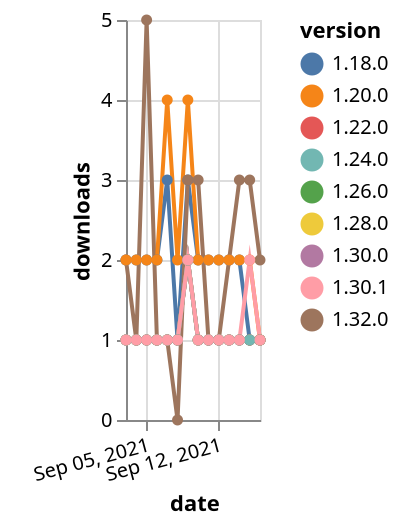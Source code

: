 {"$schema": "https://vega.github.io/schema/vega-lite/v5.json", "description": "A simple bar chart with embedded data.", "data": {"values": [{"date": "2021-09-03", "total": 2326, "delta": 2, "version": "1.18.0"}, {"date": "2021-09-04", "total": 2328, "delta": 2, "version": "1.18.0"}, {"date": "2021-09-05", "total": 2330, "delta": 2, "version": "1.18.0"}, {"date": "2021-09-06", "total": 2332, "delta": 2, "version": "1.18.0"}, {"date": "2021-09-07", "total": 2335, "delta": 3, "version": "1.18.0"}, {"date": "2021-09-08", "total": 2336, "delta": 1, "version": "1.18.0"}, {"date": "2021-09-09", "total": 2339, "delta": 3, "version": "1.18.0"}, {"date": "2021-09-10", "total": 2341, "delta": 2, "version": "1.18.0"}, {"date": "2021-09-11", "total": 2343, "delta": 2, "version": "1.18.0"}, {"date": "2021-09-12", "total": 2345, "delta": 2, "version": "1.18.0"}, {"date": "2021-09-13", "total": 2347, "delta": 2, "version": "1.18.0"}, {"date": "2021-09-14", "total": 2349, "delta": 2, "version": "1.18.0"}, {"date": "2021-09-15", "total": 2350, "delta": 1, "version": "1.18.0"}, {"date": "2021-09-16", "total": 2351, "delta": 1, "version": "1.18.0"}, {"date": "2021-09-03", "total": 143, "delta": 2, "version": "1.32.0"}, {"date": "2021-09-04", "total": 144, "delta": 1, "version": "1.32.0"}, {"date": "2021-09-05", "total": 149, "delta": 5, "version": "1.32.0"}, {"date": "2021-09-06", "total": 150, "delta": 1, "version": "1.32.0"}, {"date": "2021-09-07", "total": 151, "delta": 1, "version": "1.32.0"}, {"date": "2021-09-08", "total": 151, "delta": 0, "version": "1.32.0"}, {"date": "2021-09-09", "total": 154, "delta": 3, "version": "1.32.0"}, {"date": "2021-09-10", "total": 157, "delta": 3, "version": "1.32.0"}, {"date": "2021-09-11", "total": 158, "delta": 1, "version": "1.32.0"}, {"date": "2021-09-12", "total": 159, "delta": 1, "version": "1.32.0"}, {"date": "2021-09-13", "total": 161, "delta": 2, "version": "1.32.0"}, {"date": "2021-09-14", "total": 164, "delta": 3, "version": "1.32.0"}, {"date": "2021-09-15", "total": 167, "delta": 3, "version": "1.32.0"}, {"date": "2021-09-16", "total": 169, "delta": 2, "version": "1.32.0"}, {"date": "2021-09-03", "total": 255, "delta": 1, "version": "1.22.0"}, {"date": "2021-09-04", "total": 256, "delta": 1, "version": "1.22.0"}, {"date": "2021-09-05", "total": 257, "delta": 1, "version": "1.22.0"}, {"date": "2021-09-06", "total": 258, "delta": 1, "version": "1.22.0"}, {"date": "2021-09-07", "total": 259, "delta": 1, "version": "1.22.0"}, {"date": "2021-09-08", "total": 260, "delta": 1, "version": "1.22.0"}, {"date": "2021-09-09", "total": 262, "delta": 2, "version": "1.22.0"}, {"date": "2021-09-10", "total": 263, "delta": 1, "version": "1.22.0"}, {"date": "2021-09-11", "total": 264, "delta": 1, "version": "1.22.0"}, {"date": "2021-09-12", "total": 265, "delta": 1, "version": "1.22.0"}, {"date": "2021-09-13", "total": 266, "delta": 1, "version": "1.22.0"}, {"date": "2021-09-14", "total": 267, "delta": 1, "version": "1.22.0"}, {"date": "2021-09-15", "total": 268, "delta": 1, "version": "1.22.0"}, {"date": "2021-09-16", "total": 269, "delta": 1, "version": "1.22.0"}, {"date": "2021-09-03", "total": 179, "delta": 1, "version": "1.28.0"}, {"date": "2021-09-04", "total": 180, "delta": 1, "version": "1.28.0"}, {"date": "2021-09-05", "total": 181, "delta": 1, "version": "1.28.0"}, {"date": "2021-09-06", "total": 182, "delta": 1, "version": "1.28.0"}, {"date": "2021-09-07", "total": 183, "delta": 1, "version": "1.28.0"}, {"date": "2021-09-08", "total": 184, "delta": 1, "version": "1.28.0"}, {"date": "2021-09-09", "total": 186, "delta": 2, "version": "1.28.0"}, {"date": "2021-09-10", "total": 187, "delta": 1, "version": "1.28.0"}, {"date": "2021-09-11", "total": 188, "delta": 1, "version": "1.28.0"}, {"date": "2021-09-12", "total": 189, "delta": 1, "version": "1.28.0"}, {"date": "2021-09-13", "total": 190, "delta": 1, "version": "1.28.0"}, {"date": "2021-09-14", "total": 191, "delta": 1, "version": "1.28.0"}, {"date": "2021-09-15", "total": 192, "delta": 1, "version": "1.28.0"}, {"date": "2021-09-16", "total": 193, "delta": 1, "version": "1.28.0"}, {"date": "2021-09-03", "total": 210, "delta": 1, "version": "1.26.0"}, {"date": "2021-09-04", "total": 211, "delta": 1, "version": "1.26.0"}, {"date": "2021-09-05", "total": 212, "delta": 1, "version": "1.26.0"}, {"date": "2021-09-06", "total": 213, "delta": 1, "version": "1.26.0"}, {"date": "2021-09-07", "total": 214, "delta": 1, "version": "1.26.0"}, {"date": "2021-09-08", "total": 215, "delta": 1, "version": "1.26.0"}, {"date": "2021-09-09", "total": 217, "delta": 2, "version": "1.26.0"}, {"date": "2021-09-10", "total": 218, "delta": 1, "version": "1.26.0"}, {"date": "2021-09-11", "total": 219, "delta": 1, "version": "1.26.0"}, {"date": "2021-09-12", "total": 220, "delta": 1, "version": "1.26.0"}, {"date": "2021-09-13", "total": 221, "delta": 1, "version": "1.26.0"}, {"date": "2021-09-14", "total": 222, "delta": 1, "version": "1.26.0"}, {"date": "2021-09-15", "total": 223, "delta": 1, "version": "1.26.0"}, {"date": "2021-09-16", "total": 224, "delta": 1, "version": "1.26.0"}, {"date": "2021-09-03", "total": 2502, "delta": 2, "version": "1.20.0"}, {"date": "2021-09-04", "total": 2504, "delta": 2, "version": "1.20.0"}, {"date": "2021-09-05", "total": 2506, "delta": 2, "version": "1.20.0"}, {"date": "2021-09-06", "total": 2508, "delta": 2, "version": "1.20.0"}, {"date": "2021-09-07", "total": 2512, "delta": 4, "version": "1.20.0"}, {"date": "2021-09-08", "total": 2514, "delta": 2, "version": "1.20.0"}, {"date": "2021-09-09", "total": 2518, "delta": 4, "version": "1.20.0"}, {"date": "2021-09-10", "total": 2520, "delta": 2, "version": "1.20.0"}, {"date": "2021-09-11", "total": 2522, "delta": 2, "version": "1.20.0"}, {"date": "2021-09-12", "total": 2524, "delta": 2, "version": "1.20.0"}, {"date": "2021-09-13", "total": 2526, "delta": 2, "version": "1.20.0"}, {"date": "2021-09-14", "total": 2528, "delta": 2, "version": "1.20.0"}, {"date": "2021-09-15", "total": 2530, "delta": 2, "version": "1.20.0"}, {"date": "2021-09-16", "total": 2531, "delta": 1, "version": "1.20.0"}, {"date": "2021-09-03", "total": 177, "delta": 1, "version": "1.30.0"}, {"date": "2021-09-04", "total": 178, "delta": 1, "version": "1.30.0"}, {"date": "2021-09-05", "total": 179, "delta": 1, "version": "1.30.0"}, {"date": "2021-09-06", "total": 180, "delta": 1, "version": "1.30.0"}, {"date": "2021-09-07", "total": 181, "delta": 1, "version": "1.30.0"}, {"date": "2021-09-08", "total": 182, "delta": 1, "version": "1.30.0"}, {"date": "2021-09-09", "total": 184, "delta": 2, "version": "1.30.0"}, {"date": "2021-09-10", "total": 185, "delta": 1, "version": "1.30.0"}, {"date": "2021-09-11", "total": 186, "delta": 1, "version": "1.30.0"}, {"date": "2021-09-12", "total": 187, "delta": 1, "version": "1.30.0"}, {"date": "2021-09-13", "total": 188, "delta": 1, "version": "1.30.0"}, {"date": "2021-09-14", "total": 189, "delta": 1, "version": "1.30.0"}, {"date": "2021-09-15", "total": 190, "delta": 1, "version": "1.30.0"}, {"date": "2021-09-16", "total": 191, "delta": 1, "version": "1.30.0"}, {"date": "2021-09-03", "total": 201, "delta": 1, "version": "1.24.0"}, {"date": "2021-09-04", "total": 202, "delta": 1, "version": "1.24.0"}, {"date": "2021-09-05", "total": 203, "delta": 1, "version": "1.24.0"}, {"date": "2021-09-06", "total": 204, "delta": 1, "version": "1.24.0"}, {"date": "2021-09-07", "total": 205, "delta": 1, "version": "1.24.0"}, {"date": "2021-09-08", "total": 206, "delta": 1, "version": "1.24.0"}, {"date": "2021-09-09", "total": 208, "delta": 2, "version": "1.24.0"}, {"date": "2021-09-10", "total": 209, "delta": 1, "version": "1.24.0"}, {"date": "2021-09-11", "total": 210, "delta": 1, "version": "1.24.0"}, {"date": "2021-09-12", "total": 211, "delta": 1, "version": "1.24.0"}, {"date": "2021-09-13", "total": 212, "delta": 1, "version": "1.24.0"}, {"date": "2021-09-14", "total": 213, "delta": 1, "version": "1.24.0"}, {"date": "2021-09-15", "total": 214, "delta": 1, "version": "1.24.0"}, {"date": "2021-09-16", "total": 215, "delta": 1, "version": "1.24.0"}, {"date": "2021-09-03", "total": 142, "delta": 1, "version": "1.30.1"}, {"date": "2021-09-04", "total": 143, "delta": 1, "version": "1.30.1"}, {"date": "2021-09-05", "total": 144, "delta": 1, "version": "1.30.1"}, {"date": "2021-09-06", "total": 145, "delta": 1, "version": "1.30.1"}, {"date": "2021-09-07", "total": 146, "delta": 1, "version": "1.30.1"}, {"date": "2021-09-08", "total": 147, "delta": 1, "version": "1.30.1"}, {"date": "2021-09-09", "total": 149, "delta": 2, "version": "1.30.1"}, {"date": "2021-09-10", "total": 150, "delta": 1, "version": "1.30.1"}, {"date": "2021-09-11", "total": 151, "delta": 1, "version": "1.30.1"}, {"date": "2021-09-12", "total": 152, "delta": 1, "version": "1.30.1"}, {"date": "2021-09-13", "total": 153, "delta": 1, "version": "1.30.1"}, {"date": "2021-09-14", "total": 154, "delta": 1, "version": "1.30.1"}, {"date": "2021-09-15", "total": 156, "delta": 2, "version": "1.30.1"}, {"date": "2021-09-16", "total": 157, "delta": 1, "version": "1.30.1"}]}, "width": "container", "mark": {"type": "line", "point": {"filled": true}}, "encoding": {"x": {"field": "date", "type": "temporal", "timeUnit": "yearmonthdate", "title": "date", "axis": {"labelAngle": -15}}, "y": {"field": "delta", "type": "quantitative", "title": "downloads"}, "color": {"field": "version", "type": "nominal"}, "tooltip": {"field": "delta"}}}